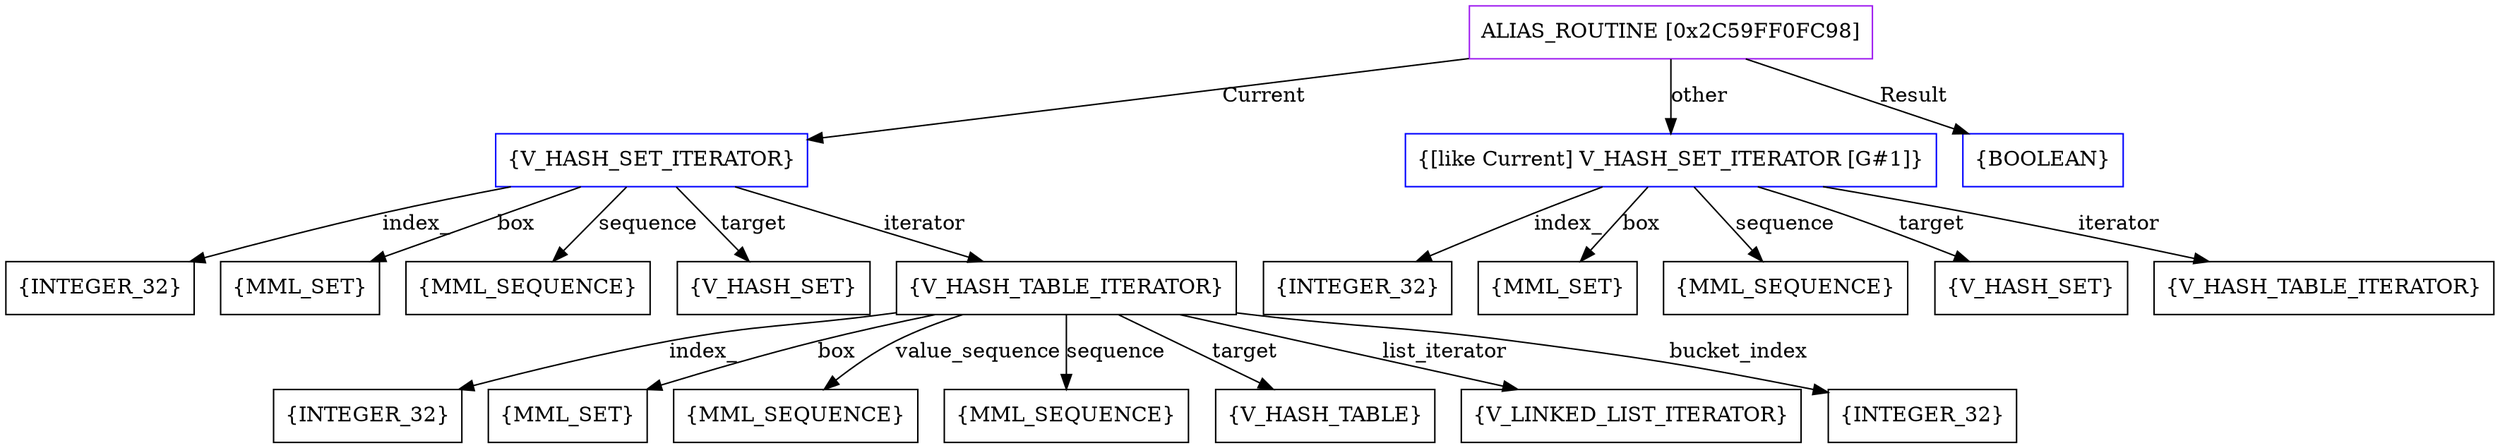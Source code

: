 digraph g {
	node [shape=box]
	b1[color=purple label=<ALIAS_ROUTINE [0x2C59FF0FC98]>]
	b2[color=blue label=<{V_HASH_SET_ITERATOR}>]
	b3[label=<{INTEGER_32}>]
	b4[label=<{MML_SET}>]
	b5[label=<{MML_SEQUENCE}>]
	b6[label=<{V_HASH_SET}>]
	b7[label=<{V_HASH_TABLE_ITERATOR}>]
	b8[label=<{INTEGER_32}>]
	b9[label=<{MML_SET}>]
	b10[label=<{MML_SEQUENCE}>]
	b11[label=<{MML_SEQUENCE}>]
	b12[label=<{V_HASH_TABLE}>]
	b13[label=<{V_LINKED_LIST_ITERATOR}>]
	b14[label=<{INTEGER_32}>]
	b15[color=blue label=<{[like Current] V_HASH_SET_ITERATOR [G#1]}>]
	b16[label=<{INTEGER_32}>]
	b17[label=<{MML_SET}>]
	b18[label=<{MML_SEQUENCE}>]
	b19[label=<{V_HASH_SET}>]
	b20[label=<{V_HASH_TABLE_ITERATOR}>]
	b21[color=blue label=<{BOOLEAN}>]
	b1->b2[label=<Current>]
	b2->b3[label=<index_>]
	b2->b4[label=<box>]
	b2->b5[label=<sequence>]
	b2->b6[label=<target>]
	b2->b7[label=<iterator>]
	b7->b8[label=<index_>]
	b7->b9[label=<box>]
	b7->b10[label=<value_sequence>]
	b7->b11[label=<sequence>]
	b7->b12[label=<target>]
	b7->b13[label=<list_iterator>]
	b7->b14[label=<bucket_index>]
	b1->b15[label=<other>]
	b15->b16[label=<index_>]
	b15->b17[label=<box>]
	b15->b18[label=<sequence>]
	b15->b19[label=<target>]
	b15->b20[label=<iterator>]
	b1->b21[label=<Result>]
}

